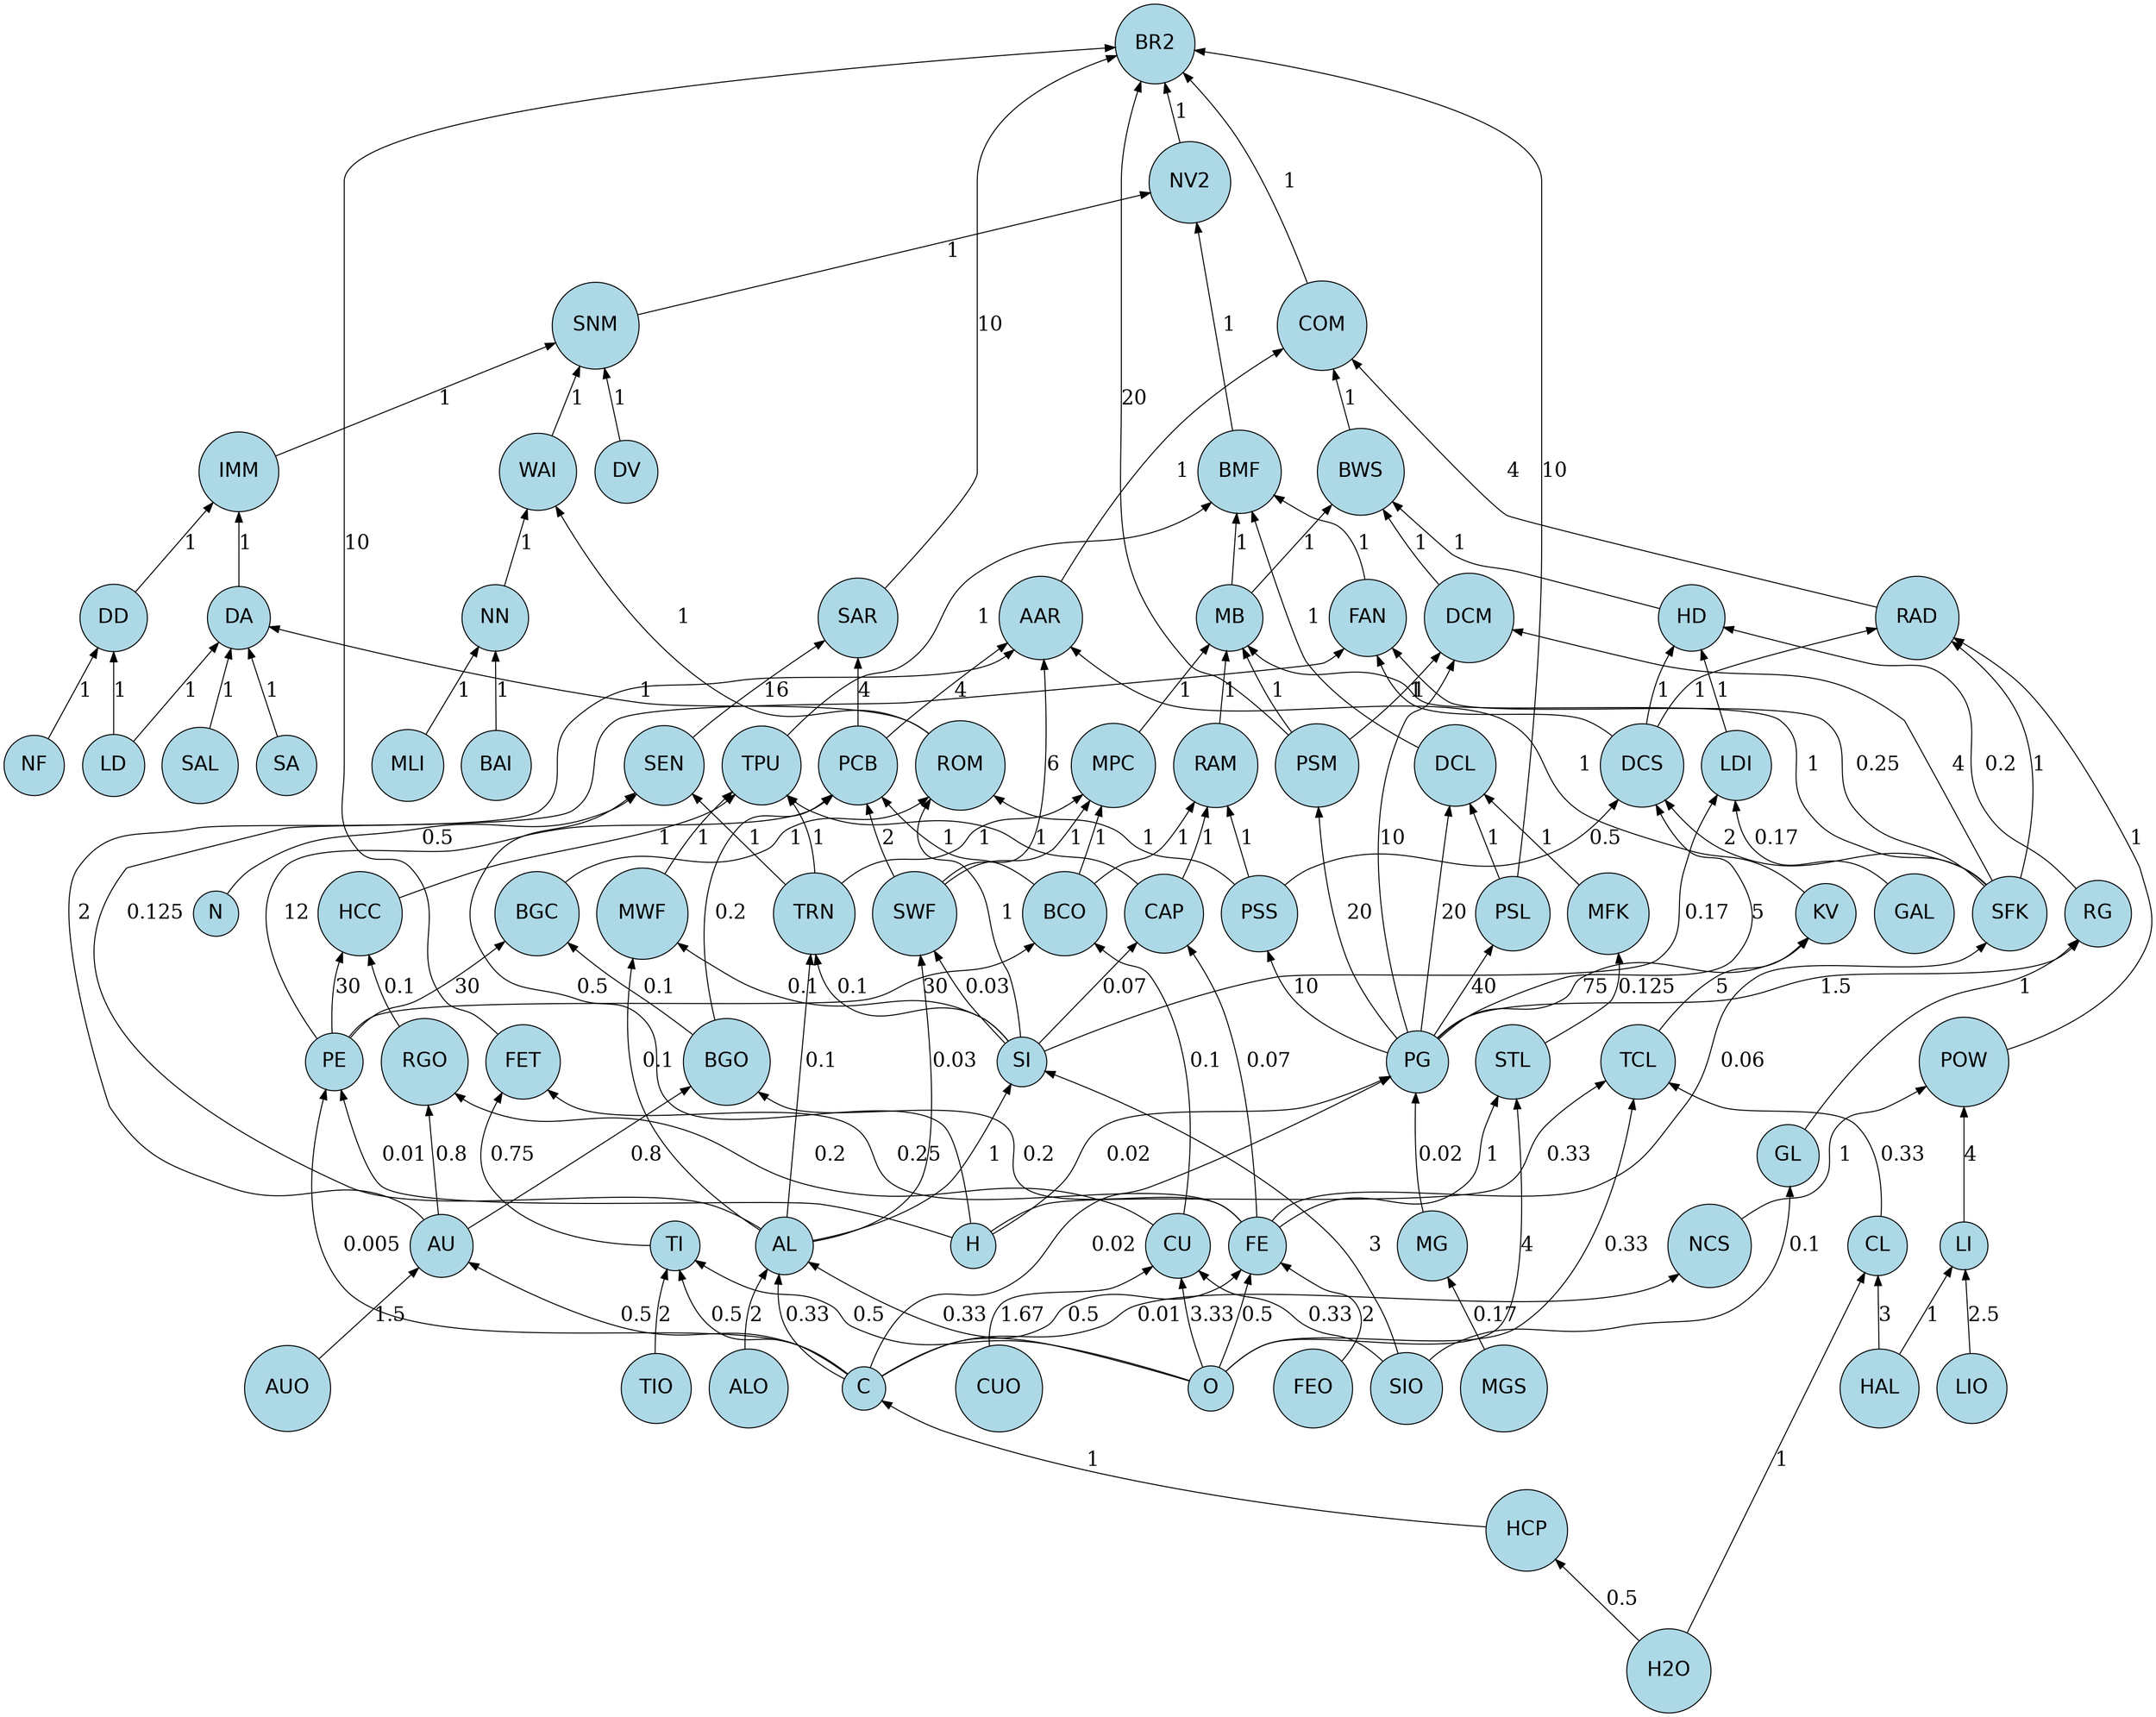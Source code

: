 graph ctree_graph {
bgcolor=white;
BR2 [fillcolor=lightblue, fontname=helvetica, fontsize=20, shape=circle, style=filled];
BR2 -- PSL
  [color=black, dir=back, fontsize=20, label=10
];
PSL
 [fillcolor=lightblue, fontname=helvetica, fontsize=20, shape=circle, style=filled];
PSL
 -- PG
  [color=black, dir=back, fontsize=20, label=40
];
PG
 [fillcolor=lightblue, fontname=helvetica, fontsize=20, shape=circle, style=filled];
PG
 -- H
  [color=black, dir=back, fontsize=20, label="0.02\n"];
H
 [fillcolor=lightblue, fontname=helvetica, fontsize=20, shape=circle, style=filled];
PG
 -- C
  [color=black, dir=back, fontsize=20, label="0.02\n"];
C
 [fillcolor=lightblue, fontname=helvetica, fontsize=20, shape=circle, style=filled];
C
 -- HCP
  [color=black, dir=back, fontsize=20, label=1
];
HCP
 [fillcolor=lightblue, fontname=helvetica, fontsize=20, shape=circle, style=filled];
HCP
 -- H2O
  [color=black, dir=back, fontsize=20, label="0.5\n"];
H2O
 [fillcolor=lightblue, fontname=helvetica, fontsize=20, shape=circle, style=filled];
PG
 -- MG
  [color=black, dir=back, fontsize=20, label="0.02\n"];
MG
 [fillcolor=lightblue, fontname=helvetica, fontsize=20, shape=circle, style=filled];
MG
 -- MGS
  [color=black, dir=back, fontsize=20, label="0.17\n"];
MGS
 [fillcolor=lightblue, fontname=helvetica, fontsize=20, shape=circle, style=filled];
BR2 -- PSM
  [color=black, dir=back, fontsize=20, label=20
];
PSM
 [fillcolor=lightblue, fontname=helvetica, fontsize=20, shape=circle, style=filled];
PSM
 -- PG
  [color=black, dir=back, fontsize=20, label=20
];
PG
 [fillcolor=lightblue, fontname=helvetica, fontsize=20, shape=circle, style=filled];
H
 [fillcolor=lightblue, fontname=helvetica, fontsize=20, shape=circle, style=filled];
C
 [fillcolor=lightblue, fontname=helvetica, fontsize=20, shape=circle, style=filled];
HCP
 [fillcolor=lightblue, fontname=helvetica, fontsize=20, shape=circle, style=filled];
H2O
 [fillcolor=lightblue, fontname=helvetica, fontsize=20, shape=circle, style=filled];
MG
 [fillcolor=lightblue, fontname=helvetica, fontsize=20, shape=circle, style=filled];
MGS
 [fillcolor=lightblue, fontname=helvetica, fontsize=20, shape=circle, style=filled];
BR2 -- FET
  [color=black, dir=back, fontsize=20, label=10
];
FET
 [fillcolor=lightblue, fontname=helvetica, fontsize=20, shape=circle, style=filled];
FET
 -- FE
  [color=black, dir=back, fontsize=20, label="0.25\n"];
FE
 [fillcolor=lightblue, fontname=helvetica, fontsize=20, shape=circle, style=filled];
FE
 -- FEO
  [color=black, dir=back, fontsize=20, label=2
];
FEO
 [fillcolor=lightblue, fontname=helvetica, fontsize=20, shape=circle, style=filled];
FE
 -- C
  [color=black, dir=back, fontsize=20, label="0.5\n"];
C
 [fillcolor=lightblue, fontname=helvetica, fontsize=20, shape=circle, style=filled];
HCP
 [fillcolor=lightblue, fontname=helvetica, fontsize=20, shape=circle, style=filled];
H2O
 [fillcolor=lightblue, fontname=helvetica, fontsize=20, shape=circle, style=filled];
FE
 -- O
  [color=black, dir=back, fontsize=20, label="0.5\n"];
O
 [fillcolor=lightblue, fontname=helvetica, fontsize=20, shape=circle, style=filled];
FET
 -- TI
  [color=black, dir=back, fontsize=20, label="0.75\n"];
TI
 [fillcolor=lightblue, fontname=helvetica, fontsize=20, shape=circle, style=filled];
TI
 -- TIO
  [color=black, dir=back, fontsize=20, label=2
];
TIO
 [fillcolor=lightblue, fontname=helvetica, fontsize=20, shape=circle, style=filled];
TI
 -- C
  [color=black, dir=back, fontsize=20, label="0.5\n"];
C
 [fillcolor=lightblue, fontname=helvetica, fontsize=20, shape=circle, style=filled];
HCP
 [fillcolor=lightblue, fontname=helvetica, fontsize=20, shape=circle, style=filled];
H2O
 [fillcolor=lightblue, fontname=helvetica, fontsize=20, shape=circle, style=filled];
TI
 -- O
  [color=black, dir=back, fontsize=20, label="0.5\n"];
O
 [fillcolor=lightblue, fontname=helvetica, fontsize=20, shape=circle, style=filled];
BR2 -- NV2
  [color=black, dir=back, fontsize=20, label=1
];
NV2
 [fillcolor=lightblue, fontname=helvetica, fontsize=20, shape=circle, style=filled];
NV2
 -- BMF
  [color=black, dir=back, fontsize=20, label=1
];
BMF
 [fillcolor=lightblue, fontname=helvetica, fontsize=20, shape=circle, style=filled];
BMF
 -- TPU
  [color=black, dir=back, fontsize=20, label=1
];
TPU
 [fillcolor=lightblue, fontname=helvetica, fontsize=20, shape=circle, style=filled];
TPU
 -- MWF
  [color=black, dir=back, fontsize=20, label=1
];
MWF
 [fillcolor=lightblue, fontname=helvetica, fontsize=20, shape=circle, style=filled];
MWF
 -- SI
  [color=black, dir=back, fontsize=20, label="0.1\n"];
SI
 [fillcolor=lightblue, fontname=helvetica, fontsize=20, shape=circle, style=filled];
SI
 -- SIO
  [color=black, dir=back, fontsize=20, label=3
];
SIO
 [fillcolor=lightblue, fontname=helvetica, fontsize=20, shape=circle, style=filled];
SI
 -- AL
  [color=black, dir=back, fontsize=20, label=1
];
AL
 [fillcolor=lightblue, fontname=helvetica, fontsize=20, shape=circle, style=filled];
AL
 -- ALO
  [color=black, dir=back, fontsize=20, label=2
];
ALO
 [fillcolor=lightblue, fontname=helvetica, fontsize=20, shape=circle, style=filled];
AL
 -- C
  [color=black, dir=back, fontsize=20, label="0.33\n"];
C
 [fillcolor=lightblue, fontname=helvetica, fontsize=20, shape=circle, style=filled];
HCP
 [fillcolor=lightblue, fontname=helvetica, fontsize=20, shape=circle, style=filled];
H2O
 [fillcolor=lightblue, fontname=helvetica, fontsize=20, shape=circle, style=filled];
AL
 -- O
  [color=black, dir=back, fontsize=20, label="0.33\n"];
O
 [fillcolor=lightblue, fontname=helvetica, fontsize=20, shape=circle, style=filled];
MWF
 -- AL
  [color=black, dir=back, fontsize=20, label="0.1\n"];
AL
 [fillcolor=lightblue, fontname=helvetica, fontsize=20, shape=circle, style=filled];
ALO
 [fillcolor=lightblue, fontname=helvetica, fontsize=20, shape=circle, style=filled];
C
 [fillcolor=lightblue, fontname=helvetica, fontsize=20, shape=circle, style=filled];
HCP
 [fillcolor=lightblue, fontname=helvetica, fontsize=20, shape=circle, style=filled];
H2O
 [fillcolor=lightblue, fontname=helvetica, fontsize=20, shape=circle, style=filled];
O
 [fillcolor=lightblue, fontname=helvetica, fontsize=20, shape=circle, style=filled];
TPU
 -- TRN
  [color=black, dir=back, fontsize=20, label=1
];
TRN
 [fillcolor=lightblue, fontname=helvetica, fontsize=20, shape=circle, style=filled];
TRN
 -- AL
  [color=black, dir=back, fontsize=20, label="0.1\n"];
AL
 [fillcolor=lightblue, fontname=helvetica, fontsize=20, shape=circle, style=filled];
ALO
 [fillcolor=lightblue, fontname=helvetica, fontsize=20, shape=circle, style=filled];
C
 [fillcolor=lightblue, fontname=helvetica, fontsize=20, shape=circle, style=filled];
HCP
 [fillcolor=lightblue, fontname=helvetica, fontsize=20, shape=circle, style=filled];
H2O
 [fillcolor=lightblue, fontname=helvetica, fontsize=20, shape=circle, style=filled];
O
 [fillcolor=lightblue, fontname=helvetica, fontsize=20, shape=circle, style=filled];
TRN
 -- SI
  [color=black, dir=back, fontsize=20, label="0.1\n"];
SI
 [fillcolor=lightblue, fontname=helvetica, fontsize=20, shape=circle, style=filled];
SIO
 [fillcolor=lightblue, fontname=helvetica, fontsize=20, shape=circle, style=filled];
AL
 [fillcolor=lightblue, fontname=helvetica, fontsize=20, shape=circle, style=filled];
ALO
 [fillcolor=lightblue, fontname=helvetica, fontsize=20, shape=circle, style=filled];
C
 [fillcolor=lightblue, fontname=helvetica, fontsize=20, shape=circle, style=filled];
HCP
 [fillcolor=lightblue, fontname=helvetica, fontsize=20, shape=circle, style=filled];
H2O
 [fillcolor=lightblue, fontname=helvetica, fontsize=20, shape=circle, style=filled];
O
 [fillcolor=lightblue, fontname=helvetica, fontsize=20, shape=circle, style=filled];
TPU
 -- CAP
  [color=black, dir=back, fontsize=20, label=1
];
CAP
 [fillcolor=lightblue, fontname=helvetica, fontsize=20, shape=circle, style=filled];
CAP
 -- SI
  [color=black, dir=back, fontsize=20, label="0.07\n"];
SI
 [fillcolor=lightblue, fontname=helvetica, fontsize=20, shape=circle, style=filled];
SIO
 [fillcolor=lightblue, fontname=helvetica, fontsize=20, shape=circle, style=filled];
AL
 [fillcolor=lightblue, fontname=helvetica, fontsize=20, shape=circle, style=filled];
ALO
 [fillcolor=lightblue, fontname=helvetica, fontsize=20, shape=circle, style=filled];
C
 [fillcolor=lightblue, fontname=helvetica, fontsize=20, shape=circle, style=filled];
HCP
 [fillcolor=lightblue, fontname=helvetica, fontsize=20, shape=circle, style=filled];
H2O
 [fillcolor=lightblue, fontname=helvetica, fontsize=20, shape=circle, style=filled];
O
 [fillcolor=lightblue, fontname=helvetica, fontsize=20, shape=circle, style=filled];
CAP
 -- FE
  [color=black, dir=back, fontsize=20, label="0.07\n"];
FE
 [fillcolor=lightblue, fontname=helvetica, fontsize=20, shape=circle, style=filled];
FEO
 [fillcolor=lightblue, fontname=helvetica, fontsize=20, shape=circle, style=filled];
C
 [fillcolor=lightblue, fontname=helvetica, fontsize=20, shape=circle, style=filled];
HCP
 [fillcolor=lightblue, fontname=helvetica, fontsize=20, shape=circle, style=filled];
H2O
 [fillcolor=lightblue, fontname=helvetica, fontsize=20, shape=circle, style=filled];
O
 [fillcolor=lightblue, fontname=helvetica, fontsize=20, shape=circle, style=filled];
TPU
 -- HCC
  [color=black, dir=back, fontsize=20, label=1
];
HCC
 [fillcolor=lightblue, fontname=helvetica, fontsize=20, shape=circle, style=filled];
HCC
 -- RGO
  [color=black, dir=back, fontsize=20, label="0.1\n"];
RGO
 [fillcolor=lightblue, fontname=helvetica, fontsize=20, shape=circle, style=filled];
RGO
 -- AU
  [color=black, dir=back, fontsize=20, label="0.8\n"];
AU
 [fillcolor=lightblue, fontname=helvetica, fontsize=20, shape=circle, style=filled];
AU
 -- C
  [color=black, dir=back, fontsize=20, label="0.5\n"];
C
 [fillcolor=lightblue, fontname=helvetica, fontsize=20, shape=circle, style=filled];
HCP
 [fillcolor=lightblue, fontname=helvetica, fontsize=20, shape=circle, style=filled];
H2O
 [fillcolor=lightblue, fontname=helvetica, fontsize=20, shape=circle, style=filled];
AU
 -- AUO
  [color=black, dir=back, fontsize=20, label="1.5\n"];
AUO
 [fillcolor=lightblue, fontname=helvetica, fontsize=20, shape=circle, style=filled];
RGO
 -- CU
  [color=black, dir=back, fontsize=20, label="0.2\n"];
CU
 [fillcolor=lightblue, fontname=helvetica, fontsize=20, shape=circle, style=filled];
CU
 -- CUO
  [color=black, dir=back, fontsize=20, label="1.67\n"];
CUO
 [fillcolor=lightblue, fontname=helvetica, fontsize=20, shape=circle, style=filled];
CU
 -- O
  [color=black, dir=back, fontsize=20, label="3.33\n"];
O
 [fillcolor=lightblue, fontname=helvetica, fontsize=20, shape=circle, style=filled];
CU
 -- SIO
  [color=black, dir=back, fontsize=20, label="0.33\n"];
SIO
 [fillcolor=lightblue, fontname=helvetica, fontsize=20, shape=circle, style=filled];
HCC
 -- PE
  [color=black, dir=back, fontsize=20, label=30
];
PE
 [fillcolor=lightblue, fontname=helvetica, fontsize=20, shape=circle, style=filled];
PE
 -- C
  [color=black, dir=back, fontsize=20, label="0.005\n"];
C
 [fillcolor=lightblue, fontname=helvetica, fontsize=20, shape=circle, style=filled];
HCP
 [fillcolor=lightblue, fontname=helvetica, fontsize=20, shape=circle, style=filled];
H2O
 [fillcolor=lightblue, fontname=helvetica, fontsize=20, shape=circle, style=filled];
PE
 -- H
  [color=black, dir=back, fontsize=20, label="0.01\n"];
H
 [fillcolor=lightblue, fontname=helvetica, fontsize=20, shape=circle, style=filled];
BMF
 -- FAN
  [color=black, dir=back, fontsize=20, label=1
];
FAN
 [fillcolor=lightblue, fontname=helvetica, fontsize=20, shape=circle, style=filled];
FAN
 -- AL
  [color=black, dir=back, fontsize=20, label="0.125\n"];
AL
 [fillcolor=lightblue, fontname=helvetica, fontsize=20, shape=circle, style=filled];
ALO
 [fillcolor=lightblue, fontname=helvetica, fontsize=20, shape=circle, style=filled];
C
 [fillcolor=lightblue, fontname=helvetica, fontsize=20, shape=circle, style=filled];
HCP
 [fillcolor=lightblue, fontname=helvetica, fontsize=20, shape=circle, style=filled];
H2O
 [fillcolor=lightblue, fontname=helvetica, fontsize=20, shape=circle, style=filled];
O
 [fillcolor=lightblue, fontname=helvetica, fontsize=20, shape=circle, style=filled];
FAN
 -- DCS
  [color=black, dir=back, fontsize=20, label=1
];
DCS
 [fillcolor=lightblue, fontname=helvetica, fontsize=20, shape=circle, style=filled];
DCS
 -- SFK
  [color=black, dir=back, fontsize=20, label=2
];
SFK
 [fillcolor=lightblue, fontname=helvetica, fontsize=20, shape=circle, style=filled];
SFK
 -- FE
  [color=black, dir=back, fontsize=20, label="0.06\n"];
FE
 [fillcolor=lightblue, fontname=helvetica, fontsize=20, shape=circle, style=filled];
FEO
 [fillcolor=lightblue, fontname=helvetica, fontsize=20, shape=circle, style=filled];
C
 [fillcolor=lightblue, fontname=helvetica, fontsize=20, shape=circle, style=filled];
HCP
 [fillcolor=lightblue, fontname=helvetica, fontsize=20, shape=circle, style=filled];
H2O
 [fillcolor=lightblue, fontname=helvetica, fontsize=20, shape=circle, style=filled];
O
 [fillcolor=lightblue, fontname=helvetica, fontsize=20, shape=circle, style=filled];
DCS
 -- PG
  [color=black, dir=back, fontsize=20, label=5
];
PG
 [fillcolor=lightblue, fontname=helvetica, fontsize=20, shape=circle, style=filled];
H
 [fillcolor=lightblue, fontname=helvetica, fontsize=20, shape=circle, style=filled];
C
 [fillcolor=lightblue, fontname=helvetica, fontsize=20, shape=circle, style=filled];
HCP
 [fillcolor=lightblue, fontname=helvetica, fontsize=20, shape=circle, style=filled];
H2O
 [fillcolor=lightblue, fontname=helvetica, fontsize=20, shape=circle, style=filled];
MG
 [fillcolor=lightblue, fontname=helvetica, fontsize=20, shape=circle, style=filled];
MGS
 [fillcolor=lightblue, fontname=helvetica, fontsize=20, shape=circle, style=filled];
DCS
 -- PSS
  [color=black, dir=back, fontsize=20, label="0.5\n"];
PSS
 [fillcolor=lightblue, fontname=helvetica, fontsize=20, shape=circle, style=filled];
PSS
 -- PG
  [color=black, dir=back, fontsize=20, label=10
];
PG
 [fillcolor=lightblue, fontname=helvetica, fontsize=20, shape=circle, style=filled];
H
 [fillcolor=lightblue, fontname=helvetica, fontsize=20, shape=circle, style=filled];
C
 [fillcolor=lightblue, fontname=helvetica, fontsize=20, shape=circle, style=filled];
HCP
 [fillcolor=lightblue, fontname=helvetica, fontsize=20, shape=circle, style=filled];
H2O
 [fillcolor=lightblue, fontname=helvetica, fontsize=20, shape=circle, style=filled];
MG
 [fillcolor=lightblue, fontname=helvetica, fontsize=20, shape=circle, style=filled];
MGS
 [fillcolor=lightblue, fontname=helvetica, fontsize=20, shape=circle, style=filled];
FAN
 -- SFK
  [color=black, dir=back, fontsize=20, label="0.25\n"];
SFK
 [fillcolor=lightblue, fontname=helvetica, fontsize=20, shape=circle, style=filled];
FE
 [fillcolor=lightblue, fontname=helvetica, fontsize=20, shape=circle, style=filled];
FEO
 [fillcolor=lightblue, fontname=helvetica, fontsize=20, shape=circle, style=filled];
C
 [fillcolor=lightblue, fontname=helvetica, fontsize=20, shape=circle, style=filled];
HCP
 [fillcolor=lightblue, fontname=helvetica, fontsize=20, shape=circle, style=filled];
H2O
 [fillcolor=lightblue, fontname=helvetica, fontsize=20, shape=circle, style=filled];
O
 [fillcolor=lightblue, fontname=helvetica, fontsize=20, shape=circle, style=filled];
BMF
 -- MB
  [color=black, dir=back, fontsize=20, label=1
];
MB
 [fillcolor=lightblue, fontname=helvetica, fontsize=20, shape=circle, style=filled];
MB
 -- RAM
  [color=black, dir=back, fontsize=20, label=1
];
RAM
 [fillcolor=lightblue, fontname=helvetica, fontsize=20, shape=circle, style=filled];
RAM
 -- PSS
  [color=black, dir=back, fontsize=20, label=1
];
PSS
 [fillcolor=lightblue, fontname=helvetica, fontsize=20, shape=circle, style=filled];
PG
 [fillcolor=lightblue, fontname=helvetica, fontsize=20, shape=circle, style=filled];
H
 [fillcolor=lightblue, fontname=helvetica, fontsize=20, shape=circle, style=filled];
C
 [fillcolor=lightblue, fontname=helvetica, fontsize=20, shape=circle, style=filled];
HCP
 [fillcolor=lightblue, fontname=helvetica, fontsize=20, shape=circle, style=filled];
H2O
 [fillcolor=lightblue, fontname=helvetica, fontsize=20, shape=circle, style=filled];
MG
 [fillcolor=lightblue, fontname=helvetica, fontsize=20, shape=circle, style=filled];
MGS
 [fillcolor=lightblue, fontname=helvetica, fontsize=20, shape=circle, style=filled];
RAM
 -- CAP
  [color=black, dir=back, fontsize=20, label=1
];
CAP
 [fillcolor=lightblue, fontname=helvetica, fontsize=20, shape=circle, style=filled];
SI
 [fillcolor=lightblue, fontname=helvetica, fontsize=20, shape=circle, style=filled];
SIO
 [fillcolor=lightblue, fontname=helvetica, fontsize=20, shape=circle, style=filled];
AL
 [fillcolor=lightblue, fontname=helvetica, fontsize=20, shape=circle, style=filled];
ALO
 [fillcolor=lightblue, fontname=helvetica, fontsize=20, shape=circle, style=filled];
C
 [fillcolor=lightblue, fontname=helvetica, fontsize=20, shape=circle, style=filled];
HCP
 [fillcolor=lightblue, fontname=helvetica, fontsize=20, shape=circle, style=filled];
H2O
 [fillcolor=lightblue, fontname=helvetica, fontsize=20, shape=circle, style=filled];
O
 [fillcolor=lightblue, fontname=helvetica, fontsize=20, shape=circle, style=filled];
FE
 [fillcolor=lightblue, fontname=helvetica, fontsize=20, shape=circle, style=filled];
FEO
 [fillcolor=lightblue, fontname=helvetica, fontsize=20, shape=circle, style=filled];
C
 [fillcolor=lightblue, fontname=helvetica, fontsize=20, shape=circle, style=filled];
HCP
 [fillcolor=lightblue, fontname=helvetica, fontsize=20, shape=circle, style=filled];
H2O
 [fillcolor=lightblue, fontname=helvetica, fontsize=20, shape=circle, style=filled];
O
 [fillcolor=lightblue, fontname=helvetica, fontsize=20, shape=circle, style=filled];
RAM
 -- BCO
  [color=black, dir=back, fontsize=20, label=1
];
BCO
 [fillcolor=lightblue, fontname=helvetica, fontsize=20, shape=circle, style=filled];
BCO
 -- CU
  [color=black, dir=back, fontsize=20, label="0.1\n"];
CU
 [fillcolor=lightblue, fontname=helvetica, fontsize=20, shape=circle, style=filled];
CUO
 [fillcolor=lightblue, fontname=helvetica, fontsize=20, shape=circle, style=filled];
O
 [fillcolor=lightblue, fontname=helvetica, fontsize=20, shape=circle, style=filled];
SIO
 [fillcolor=lightblue, fontname=helvetica, fontsize=20, shape=circle, style=filled];
BCO
 -- PE
  [color=black, dir=back, fontsize=20, label=30
];
PE
 [fillcolor=lightblue, fontname=helvetica, fontsize=20, shape=circle, style=filled];
C
 [fillcolor=lightblue, fontname=helvetica, fontsize=20, shape=circle, style=filled];
HCP
 [fillcolor=lightblue, fontname=helvetica, fontsize=20, shape=circle, style=filled];
H2O
 [fillcolor=lightblue, fontname=helvetica, fontsize=20, shape=circle, style=filled];
H
 [fillcolor=lightblue, fontname=helvetica, fontsize=20, shape=circle, style=filled];
MB
 -- MPC
  [color=black, dir=back, fontsize=20, label=1
];
MPC
 [fillcolor=lightblue, fontname=helvetica, fontsize=20, shape=circle, style=filled];
MPC
 -- SWF
  [color=black, dir=back, fontsize=20, label=1
];
SWF
 [fillcolor=lightblue, fontname=helvetica, fontsize=20, shape=circle, style=filled];
SWF
 -- SI
  [color=black, dir=back, fontsize=20, label="0.03\n"];
SI
 [fillcolor=lightblue, fontname=helvetica, fontsize=20, shape=circle, style=filled];
SIO
 [fillcolor=lightblue, fontname=helvetica, fontsize=20, shape=circle, style=filled];
AL
 [fillcolor=lightblue, fontname=helvetica, fontsize=20, shape=circle, style=filled];
ALO
 [fillcolor=lightblue, fontname=helvetica, fontsize=20, shape=circle, style=filled];
C
 [fillcolor=lightblue, fontname=helvetica, fontsize=20, shape=circle, style=filled];
HCP
 [fillcolor=lightblue, fontname=helvetica, fontsize=20, shape=circle, style=filled];
H2O
 [fillcolor=lightblue, fontname=helvetica, fontsize=20, shape=circle, style=filled];
O
 [fillcolor=lightblue, fontname=helvetica, fontsize=20, shape=circle, style=filled];
SWF
 -- AL
  [color=black, dir=back, fontsize=20, label="0.03\n"];
AL
 [fillcolor=lightblue, fontname=helvetica, fontsize=20, shape=circle, style=filled];
ALO
 [fillcolor=lightblue, fontname=helvetica, fontsize=20, shape=circle, style=filled];
C
 [fillcolor=lightblue, fontname=helvetica, fontsize=20, shape=circle, style=filled];
HCP
 [fillcolor=lightblue, fontname=helvetica, fontsize=20, shape=circle, style=filled];
H2O
 [fillcolor=lightblue, fontname=helvetica, fontsize=20, shape=circle, style=filled];
O
 [fillcolor=lightblue, fontname=helvetica, fontsize=20, shape=circle, style=filled];
MPC
 -- TRN
  [color=black, dir=back, fontsize=20, label=1
];
TRN
 [fillcolor=lightblue, fontname=helvetica, fontsize=20, shape=circle, style=filled];
AL
 [fillcolor=lightblue, fontname=helvetica, fontsize=20, shape=circle, style=filled];
ALO
 [fillcolor=lightblue, fontname=helvetica, fontsize=20, shape=circle, style=filled];
C
 [fillcolor=lightblue, fontname=helvetica, fontsize=20, shape=circle, style=filled];
HCP
 [fillcolor=lightblue, fontname=helvetica, fontsize=20, shape=circle, style=filled];
H2O
 [fillcolor=lightblue, fontname=helvetica, fontsize=20, shape=circle, style=filled];
O
 [fillcolor=lightblue, fontname=helvetica, fontsize=20, shape=circle, style=filled];
SI
 [fillcolor=lightblue, fontname=helvetica, fontsize=20, shape=circle, style=filled];
SIO
 [fillcolor=lightblue, fontname=helvetica, fontsize=20, shape=circle, style=filled];
AL
 [fillcolor=lightblue, fontname=helvetica, fontsize=20, shape=circle, style=filled];
ALO
 [fillcolor=lightblue, fontname=helvetica, fontsize=20, shape=circle, style=filled];
C
 [fillcolor=lightblue, fontname=helvetica, fontsize=20, shape=circle, style=filled];
HCP
 [fillcolor=lightblue, fontname=helvetica, fontsize=20, shape=circle, style=filled];
H2O
 [fillcolor=lightblue, fontname=helvetica, fontsize=20, shape=circle, style=filled];
O
 [fillcolor=lightblue, fontname=helvetica, fontsize=20, shape=circle, style=filled];
MPC
 -- BCO
  [color=black, dir=back, fontsize=20, label=1
];
BCO
 [fillcolor=lightblue, fontname=helvetica, fontsize=20, shape=circle, style=filled];
CU
 [fillcolor=lightblue, fontname=helvetica, fontsize=20, shape=circle, style=filled];
CUO
 [fillcolor=lightblue, fontname=helvetica, fontsize=20, shape=circle, style=filled];
O
 [fillcolor=lightblue, fontname=helvetica, fontsize=20, shape=circle, style=filled];
SIO
 [fillcolor=lightblue, fontname=helvetica, fontsize=20, shape=circle, style=filled];
PE
 [fillcolor=lightblue, fontname=helvetica, fontsize=20, shape=circle, style=filled];
C
 [fillcolor=lightblue, fontname=helvetica, fontsize=20, shape=circle, style=filled];
HCP
 [fillcolor=lightblue, fontname=helvetica, fontsize=20, shape=circle, style=filled];
H2O
 [fillcolor=lightblue, fontname=helvetica, fontsize=20, shape=circle, style=filled];
H
 [fillcolor=lightblue, fontname=helvetica, fontsize=20, shape=circle, style=filled];
MB
 -- PSM
  [color=black, dir=back, fontsize=20, label=1
];
PSM
 [fillcolor=lightblue, fontname=helvetica, fontsize=20, shape=circle, style=filled];
PG
 [fillcolor=lightblue, fontname=helvetica, fontsize=20, shape=circle, style=filled];
H
 [fillcolor=lightblue, fontname=helvetica, fontsize=20, shape=circle, style=filled];
C
 [fillcolor=lightblue, fontname=helvetica, fontsize=20, shape=circle, style=filled];
HCP
 [fillcolor=lightblue, fontname=helvetica, fontsize=20, shape=circle, style=filled];
H2O
 [fillcolor=lightblue, fontname=helvetica, fontsize=20, shape=circle, style=filled];
MG
 [fillcolor=lightblue, fontname=helvetica, fontsize=20, shape=circle, style=filled];
MGS
 [fillcolor=lightblue, fontname=helvetica, fontsize=20, shape=circle, style=filled];
MB
 -- SFK
  [color=black, dir=back, fontsize=20, label=1
];
SFK
 [fillcolor=lightblue, fontname=helvetica, fontsize=20, shape=circle, style=filled];
FE
 [fillcolor=lightblue, fontname=helvetica, fontsize=20, shape=circle, style=filled];
FEO
 [fillcolor=lightblue, fontname=helvetica, fontsize=20, shape=circle, style=filled];
C
 [fillcolor=lightblue, fontname=helvetica, fontsize=20, shape=circle, style=filled];
HCP
 [fillcolor=lightblue, fontname=helvetica, fontsize=20, shape=circle, style=filled];
H2O
 [fillcolor=lightblue, fontname=helvetica, fontsize=20, shape=circle, style=filled];
O
 [fillcolor=lightblue, fontname=helvetica, fontsize=20, shape=circle, style=filled];
BMF
 -- DCL
  [color=black, dir=back, fontsize=20, label=1
];
DCL
 [fillcolor=lightblue, fontname=helvetica, fontsize=20, shape=circle, style=filled];
DCL
 -- PSL
  [color=black, dir=back, fontsize=20, label=1
];
PSL
 [fillcolor=lightblue, fontname=helvetica, fontsize=20, shape=circle, style=filled];
PG
 [fillcolor=lightblue, fontname=helvetica, fontsize=20, shape=circle, style=filled];
H
 [fillcolor=lightblue, fontname=helvetica, fontsize=20, shape=circle, style=filled];
C
 [fillcolor=lightblue, fontname=helvetica, fontsize=20, shape=circle, style=filled];
HCP
 [fillcolor=lightblue, fontname=helvetica, fontsize=20, shape=circle, style=filled];
H2O
 [fillcolor=lightblue, fontname=helvetica, fontsize=20, shape=circle, style=filled];
MG
 [fillcolor=lightblue, fontname=helvetica, fontsize=20, shape=circle, style=filled];
MGS
 [fillcolor=lightblue, fontname=helvetica, fontsize=20, shape=circle, style=filled];
DCL
 -- MFK
  [color=black, dir=back, fontsize=20, label=1
];
MFK
 [fillcolor=lightblue, fontname=helvetica, fontsize=20, shape=circle, style=filled];
MFK
 -- STL
  [color=black, dir=back, fontsize=20, label="0.125\n"];
STL
 [fillcolor=lightblue, fontname=helvetica, fontsize=20, shape=circle, style=filled];
STL
 -- FE
  [color=black, dir=back, fontsize=20, label=1
];
FE
 [fillcolor=lightblue, fontname=helvetica, fontsize=20, shape=circle, style=filled];
FEO
 [fillcolor=lightblue, fontname=helvetica, fontsize=20, shape=circle, style=filled];
C
 [fillcolor=lightblue, fontname=helvetica, fontsize=20, shape=circle, style=filled];
HCP
 [fillcolor=lightblue, fontname=helvetica, fontsize=20, shape=circle, style=filled];
H2O
 [fillcolor=lightblue, fontname=helvetica, fontsize=20, shape=circle, style=filled];
O
 [fillcolor=lightblue, fontname=helvetica, fontsize=20, shape=circle, style=filled];
STL
 -- O
  [color=black, dir=back, fontsize=20, label=4
];
O
 [fillcolor=lightblue, fontname=helvetica, fontsize=20, shape=circle, style=filled];
DCL
 -- PG
  [color=black, dir=back, fontsize=20, label=20
];
PG
 [fillcolor=lightblue, fontname=helvetica, fontsize=20, shape=circle, style=filled];
H
 [fillcolor=lightblue, fontname=helvetica, fontsize=20, shape=circle, style=filled];
C
 [fillcolor=lightblue, fontname=helvetica, fontsize=20, shape=circle, style=filled];
HCP
 [fillcolor=lightblue, fontname=helvetica, fontsize=20, shape=circle, style=filled];
H2O
 [fillcolor=lightblue, fontname=helvetica, fontsize=20, shape=circle, style=filled];
MG
 [fillcolor=lightblue, fontname=helvetica, fontsize=20, shape=circle, style=filled];
MGS
 [fillcolor=lightblue, fontname=helvetica, fontsize=20, shape=circle, style=filled];
NV2
 -- SNM
  [color=black, dir=back, fontsize=20, label=1
];
SNM
 [fillcolor=lightblue, fontname=helvetica, fontsize=20, shape=circle, style=filled];
SNM
 -- WAI
  [color=black, dir=back, fontsize=20, label=1
];
WAI
 [fillcolor=lightblue, fontname=helvetica, fontsize=20, shape=circle, style=filled];
WAI
 -- NN
  [color=black, dir=back, fontsize=20, label=1
];
NN
 [fillcolor=lightblue, fontname=helvetica, fontsize=20, shape=circle, style=filled];
NN
 -- BAI
  [color=black, dir=back, fontsize=20, label=1
];
BAI
 [fillcolor=lightblue, fontname=helvetica, fontsize=20, shape=circle, style=filled];
NN
 -- MLI
  [color=black, dir=back, fontsize=20, label=1
];
MLI
 [fillcolor=lightblue, fontname=helvetica, fontsize=20, shape=circle, style=filled];
WAI
 -- ROM
  [color=black, dir=back, fontsize=20, label=1
];
ROM
 [fillcolor=lightblue, fontname=helvetica, fontsize=20, shape=circle, style=filled];
ROM
 -- PSS
  [color=black, dir=back, fontsize=20, label=1
];
PSS
 [fillcolor=lightblue, fontname=helvetica, fontsize=20, shape=circle, style=filled];
PG
 [fillcolor=lightblue, fontname=helvetica, fontsize=20, shape=circle, style=filled];
H
 [fillcolor=lightblue, fontname=helvetica, fontsize=20, shape=circle, style=filled];
C
 [fillcolor=lightblue, fontname=helvetica, fontsize=20, shape=circle, style=filled];
HCP
 [fillcolor=lightblue, fontname=helvetica, fontsize=20, shape=circle, style=filled];
H2O
 [fillcolor=lightblue, fontname=helvetica, fontsize=20, shape=circle, style=filled];
MG
 [fillcolor=lightblue, fontname=helvetica, fontsize=20, shape=circle, style=filled];
MGS
 [fillcolor=lightblue, fontname=helvetica, fontsize=20, shape=circle, style=filled];
ROM
 -- BGC
  [color=black, dir=back, fontsize=20, label=1
];
BGC
 [fillcolor=lightblue, fontname=helvetica, fontsize=20, shape=circle, style=filled];
BGC
 -- BGO
  [color=black, dir=back, fontsize=20, label="0.1\n"];
BGO
 [fillcolor=lightblue, fontname=helvetica, fontsize=20, shape=circle, style=filled];
BGO
 -- AU
  [color=black, dir=back, fontsize=20, label="0.8\n"];
AU
 [fillcolor=lightblue, fontname=helvetica, fontsize=20, shape=circle, style=filled];
C
 [fillcolor=lightblue, fontname=helvetica, fontsize=20, shape=circle, style=filled];
HCP
 [fillcolor=lightblue, fontname=helvetica, fontsize=20, shape=circle, style=filled];
H2O
 [fillcolor=lightblue, fontname=helvetica, fontsize=20, shape=circle, style=filled];
AUO
 [fillcolor=lightblue, fontname=helvetica, fontsize=20, shape=circle, style=filled];
BGO
 -- FE
  [color=black, dir=back, fontsize=20, label="0.2\n"];
FE
 [fillcolor=lightblue, fontname=helvetica, fontsize=20, shape=circle, style=filled];
FEO
 [fillcolor=lightblue, fontname=helvetica, fontsize=20, shape=circle, style=filled];
C
 [fillcolor=lightblue, fontname=helvetica, fontsize=20, shape=circle, style=filled];
HCP
 [fillcolor=lightblue, fontname=helvetica, fontsize=20, shape=circle, style=filled];
H2O
 [fillcolor=lightblue, fontname=helvetica, fontsize=20, shape=circle, style=filled];
O
 [fillcolor=lightblue, fontname=helvetica, fontsize=20, shape=circle, style=filled];
BGC
 -- PE
  [color=black, dir=back, fontsize=20, label=30
];
PE
 [fillcolor=lightblue, fontname=helvetica, fontsize=20, shape=circle, style=filled];
C
 [fillcolor=lightblue, fontname=helvetica, fontsize=20, shape=circle, style=filled];
HCP
 [fillcolor=lightblue, fontname=helvetica, fontsize=20, shape=circle, style=filled];
H2O
 [fillcolor=lightblue, fontname=helvetica, fontsize=20, shape=circle, style=filled];
H
 [fillcolor=lightblue, fontname=helvetica, fontsize=20, shape=circle, style=filled];
ROM
 -- SI
  [color=black, dir=back, fontsize=20, label=1
];
SI
 [fillcolor=lightblue, fontname=helvetica, fontsize=20, shape=circle, style=filled];
SIO
 [fillcolor=lightblue, fontname=helvetica, fontsize=20, shape=circle, style=filled];
AL
 [fillcolor=lightblue, fontname=helvetica, fontsize=20, shape=circle, style=filled];
ALO
 [fillcolor=lightblue, fontname=helvetica, fontsize=20, shape=circle, style=filled];
C
 [fillcolor=lightblue, fontname=helvetica, fontsize=20, shape=circle, style=filled];
HCP
 [fillcolor=lightblue, fontname=helvetica, fontsize=20, shape=circle, style=filled];
H2O
 [fillcolor=lightblue, fontname=helvetica, fontsize=20, shape=circle, style=filled];
O
 [fillcolor=lightblue, fontname=helvetica, fontsize=20, shape=circle, style=filled];
SNM
 -- DV
  [color=black, dir=back, fontsize=20, label=1
];
DV
 [fillcolor=lightblue, fontname=helvetica, fontsize=20, shape=circle, style=filled];
SNM
 -- IMM
  [color=black, dir=back, fontsize=20, label=1
];
IMM
 [fillcolor=lightblue, fontname=helvetica, fontsize=20, shape=circle, style=filled];
IMM
 -- DA
  [color=black, dir=back, fontsize=20, label=1
];
DA
 [fillcolor=lightblue, fontname=helvetica, fontsize=20, shape=circle, style=filled];
DA
 -- SAL
  [color=black, dir=back, fontsize=20, label=1
];
SAL
 [fillcolor=lightblue, fontname=helvetica, fontsize=20, shape=circle, style=filled];
DA
 -- LD
  [color=black, dir=back, fontsize=20, label=1
];
LD
 [fillcolor=lightblue, fontname=helvetica, fontsize=20, shape=circle, style=filled];
DA
 -- ROM
  [color=black, dir=back, fontsize=20, label=1
];
ROM
 [fillcolor=lightblue, fontname=helvetica, fontsize=20, shape=circle, style=filled];
PSS
 [fillcolor=lightblue, fontname=helvetica, fontsize=20, shape=circle, style=filled];
PG
 [fillcolor=lightblue, fontname=helvetica, fontsize=20, shape=circle, style=filled];
H
 [fillcolor=lightblue, fontname=helvetica, fontsize=20, shape=circle, style=filled];
C
 [fillcolor=lightblue, fontname=helvetica, fontsize=20, shape=circle, style=filled];
HCP
 [fillcolor=lightblue, fontname=helvetica, fontsize=20, shape=circle, style=filled];
H2O
 [fillcolor=lightblue, fontname=helvetica, fontsize=20, shape=circle, style=filled];
MG
 [fillcolor=lightblue, fontname=helvetica, fontsize=20, shape=circle, style=filled];
MGS
 [fillcolor=lightblue, fontname=helvetica, fontsize=20, shape=circle, style=filled];
BGC
 [fillcolor=lightblue, fontname=helvetica, fontsize=20, shape=circle, style=filled];
BGO
 [fillcolor=lightblue, fontname=helvetica, fontsize=20, shape=circle, style=filled];
AU
 [fillcolor=lightblue, fontname=helvetica, fontsize=20, shape=circle, style=filled];
C
 [fillcolor=lightblue, fontname=helvetica, fontsize=20, shape=circle, style=filled];
HCP
 [fillcolor=lightblue, fontname=helvetica, fontsize=20, shape=circle, style=filled];
H2O
 [fillcolor=lightblue, fontname=helvetica, fontsize=20, shape=circle, style=filled];
AUO
 [fillcolor=lightblue, fontname=helvetica, fontsize=20, shape=circle, style=filled];
FE
 [fillcolor=lightblue, fontname=helvetica, fontsize=20, shape=circle, style=filled];
FEO
 [fillcolor=lightblue, fontname=helvetica, fontsize=20, shape=circle, style=filled];
C
 [fillcolor=lightblue, fontname=helvetica, fontsize=20, shape=circle, style=filled];
HCP
 [fillcolor=lightblue, fontname=helvetica, fontsize=20, shape=circle, style=filled];
H2O
 [fillcolor=lightblue, fontname=helvetica, fontsize=20, shape=circle, style=filled];
O
 [fillcolor=lightblue, fontname=helvetica, fontsize=20, shape=circle, style=filled];
PE
 [fillcolor=lightblue, fontname=helvetica, fontsize=20, shape=circle, style=filled];
C
 [fillcolor=lightblue, fontname=helvetica, fontsize=20, shape=circle, style=filled];
HCP
 [fillcolor=lightblue, fontname=helvetica, fontsize=20, shape=circle, style=filled];
H2O
 [fillcolor=lightblue, fontname=helvetica, fontsize=20, shape=circle, style=filled];
H
 [fillcolor=lightblue, fontname=helvetica, fontsize=20, shape=circle, style=filled];
SI
 [fillcolor=lightblue, fontname=helvetica, fontsize=20, shape=circle, style=filled];
SIO
 [fillcolor=lightblue, fontname=helvetica, fontsize=20, shape=circle, style=filled];
AL
 [fillcolor=lightblue, fontname=helvetica, fontsize=20, shape=circle, style=filled];
ALO
 [fillcolor=lightblue, fontname=helvetica, fontsize=20, shape=circle, style=filled];
C
 [fillcolor=lightblue, fontname=helvetica, fontsize=20, shape=circle, style=filled];
HCP
 [fillcolor=lightblue, fontname=helvetica, fontsize=20, shape=circle, style=filled];
H2O
 [fillcolor=lightblue, fontname=helvetica, fontsize=20, shape=circle, style=filled];
O
 [fillcolor=lightblue, fontname=helvetica, fontsize=20, shape=circle, style=filled];
DA
 -- SA
  [color=black, dir=back, fontsize=20, label=1
];
SA
 [fillcolor=lightblue, fontname=helvetica, fontsize=20, shape=circle, style=filled];
IMM
 -- DD
  [color=black, dir=back, fontsize=20, label=1
];
DD
 [fillcolor=lightblue, fontname=helvetica, fontsize=20, shape=circle, style=filled];
DD
 -- NF
  [color=black, dir=back, fontsize=20, label=1
];
NF
 [fillcolor=lightblue, fontname=helvetica, fontsize=20, shape=circle, style=filled];
DD
 -- LD
  [color=black, dir=back, fontsize=20, label=1
];
LD
 [fillcolor=lightblue, fontname=helvetica, fontsize=20, shape=circle, style=filled];
BR2 -- SAR
  [color=black, dir=back, fontsize=20, label=10
];
SAR
 [fillcolor=lightblue, fontname=helvetica, fontsize=20, shape=circle, style=filled];
SAR
 -- SEN
  [color=black, dir=back, fontsize=20, label=16
];
SEN
 [fillcolor=lightblue, fontname=helvetica, fontsize=20, shape=circle, style=filled];
SEN
 -- TRN
  [color=black, dir=back, fontsize=20, label=1
];
TRN
 [fillcolor=lightblue, fontname=helvetica, fontsize=20, shape=circle, style=filled];
AL
 [fillcolor=lightblue, fontname=helvetica, fontsize=20, shape=circle, style=filled];
ALO
 [fillcolor=lightblue, fontname=helvetica, fontsize=20, shape=circle, style=filled];
C
 [fillcolor=lightblue, fontname=helvetica, fontsize=20, shape=circle, style=filled];
HCP
 [fillcolor=lightblue, fontname=helvetica, fontsize=20, shape=circle, style=filled];
H2O
 [fillcolor=lightblue, fontname=helvetica, fontsize=20, shape=circle, style=filled];
O
 [fillcolor=lightblue, fontname=helvetica, fontsize=20, shape=circle, style=filled];
SI
 [fillcolor=lightblue, fontname=helvetica, fontsize=20, shape=circle, style=filled];
SIO
 [fillcolor=lightblue, fontname=helvetica, fontsize=20, shape=circle, style=filled];
AL
 [fillcolor=lightblue, fontname=helvetica, fontsize=20, shape=circle, style=filled];
ALO
 [fillcolor=lightblue, fontname=helvetica, fontsize=20, shape=circle, style=filled];
C
 [fillcolor=lightblue, fontname=helvetica, fontsize=20, shape=circle, style=filled];
HCP
 [fillcolor=lightblue, fontname=helvetica, fontsize=20, shape=circle, style=filled];
H2O
 [fillcolor=lightblue, fontname=helvetica, fontsize=20, shape=circle, style=filled];
O
 [fillcolor=lightblue, fontname=helvetica, fontsize=20, shape=circle, style=filled];
SEN
 -- H
  [color=black, dir=back, fontsize=20, label="0.5\n"];
H
 [fillcolor=lightblue, fontname=helvetica, fontsize=20, shape=circle, style=filled];
SEN
 -- N
  [color=black, dir=back, fontsize=20, label="0.5\n"];
N
 [fillcolor=lightblue, fontname=helvetica, fontsize=20, shape=circle, style=filled];
SAR
 -- PCB
  [color=black, dir=back, fontsize=20, label=4
];
PCB
 [fillcolor=lightblue, fontname=helvetica, fontsize=20, shape=circle, style=filled];
PCB
 -- SWF
  [color=black, dir=back, fontsize=20, label=2
];
SWF
 [fillcolor=lightblue, fontname=helvetica, fontsize=20, shape=circle, style=filled];
SI
 [fillcolor=lightblue, fontname=helvetica, fontsize=20, shape=circle, style=filled];
SIO
 [fillcolor=lightblue, fontname=helvetica, fontsize=20, shape=circle, style=filled];
AL
 [fillcolor=lightblue, fontname=helvetica, fontsize=20, shape=circle, style=filled];
ALO
 [fillcolor=lightblue, fontname=helvetica, fontsize=20, shape=circle, style=filled];
C
 [fillcolor=lightblue, fontname=helvetica, fontsize=20, shape=circle, style=filled];
HCP
 [fillcolor=lightblue, fontname=helvetica, fontsize=20, shape=circle, style=filled];
H2O
 [fillcolor=lightblue, fontname=helvetica, fontsize=20, shape=circle, style=filled];
O
 [fillcolor=lightblue, fontname=helvetica, fontsize=20, shape=circle, style=filled];
AL
 [fillcolor=lightblue, fontname=helvetica, fontsize=20, shape=circle, style=filled];
ALO
 [fillcolor=lightblue, fontname=helvetica, fontsize=20, shape=circle, style=filled];
C
 [fillcolor=lightblue, fontname=helvetica, fontsize=20, shape=circle, style=filled];
HCP
 [fillcolor=lightblue, fontname=helvetica, fontsize=20, shape=circle, style=filled];
H2O
 [fillcolor=lightblue, fontname=helvetica, fontsize=20, shape=circle, style=filled];
O
 [fillcolor=lightblue, fontname=helvetica, fontsize=20, shape=circle, style=filled];
PCB
 -- BCO
  [color=black, dir=back, fontsize=20, label=1
];
BCO
 [fillcolor=lightblue, fontname=helvetica, fontsize=20, shape=circle, style=filled];
CU
 [fillcolor=lightblue, fontname=helvetica, fontsize=20, shape=circle, style=filled];
CUO
 [fillcolor=lightblue, fontname=helvetica, fontsize=20, shape=circle, style=filled];
O
 [fillcolor=lightblue, fontname=helvetica, fontsize=20, shape=circle, style=filled];
SIO
 [fillcolor=lightblue, fontname=helvetica, fontsize=20, shape=circle, style=filled];
PE
 [fillcolor=lightblue, fontname=helvetica, fontsize=20, shape=circle, style=filled];
C
 [fillcolor=lightblue, fontname=helvetica, fontsize=20, shape=circle, style=filled];
HCP
 [fillcolor=lightblue, fontname=helvetica, fontsize=20, shape=circle, style=filled];
H2O
 [fillcolor=lightblue, fontname=helvetica, fontsize=20, shape=circle, style=filled];
H
 [fillcolor=lightblue, fontname=helvetica, fontsize=20, shape=circle, style=filled];
PCB
 -- PE
  [color=black, dir=back, fontsize=20, label=12
];
PE
 [fillcolor=lightblue, fontname=helvetica, fontsize=20, shape=circle, style=filled];
C
 [fillcolor=lightblue, fontname=helvetica, fontsize=20, shape=circle, style=filled];
HCP
 [fillcolor=lightblue, fontname=helvetica, fontsize=20, shape=circle, style=filled];
H2O
 [fillcolor=lightblue, fontname=helvetica, fontsize=20, shape=circle, style=filled];
H
 [fillcolor=lightblue, fontname=helvetica, fontsize=20, shape=circle, style=filled];
PCB
 -- BGO
  [color=black, dir=back, fontsize=20, label="0.2\n"];
BGO
 [fillcolor=lightblue, fontname=helvetica, fontsize=20, shape=circle, style=filled];
AU
 [fillcolor=lightblue, fontname=helvetica, fontsize=20, shape=circle, style=filled];
C
 [fillcolor=lightblue, fontname=helvetica, fontsize=20, shape=circle, style=filled];
HCP
 [fillcolor=lightblue, fontname=helvetica, fontsize=20, shape=circle, style=filled];
H2O
 [fillcolor=lightblue, fontname=helvetica, fontsize=20, shape=circle, style=filled];
AUO
 [fillcolor=lightblue, fontname=helvetica, fontsize=20, shape=circle, style=filled];
FE
 [fillcolor=lightblue, fontname=helvetica, fontsize=20, shape=circle, style=filled];
FEO
 [fillcolor=lightblue, fontname=helvetica, fontsize=20, shape=circle, style=filled];
C
 [fillcolor=lightblue, fontname=helvetica, fontsize=20, shape=circle, style=filled];
HCP
 [fillcolor=lightblue, fontname=helvetica, fontsize=20, shape=circle, style=filled];
H2O
 [fillcolor=lightblue, fontname=helvetica, fontsize=20, shape=circle, style=filled];
O
 [fillcolor=lightblue, fontname=helvetica, fontsize=20, shape=circle, style=filled];
BR2 -- COM
  [color=black, dir=back, fontsize=20, label=1
];
COM
 [fillcolor=lightblue, fontname=helvetica, fontsize=20, shape=circle, style=filled];
COM
 -- BWS
  [color=black, dir=back, fontsize=20, label=1
];
BWS
 [fillcolor=lightblue, fontname=helvetica, fontsize=20, shape=circle, style=filled];
BWS
 -- MB
  [color=black, dir=back, fontsize=20, label=1
];
MB
 [fillcolor=lightblue, fontname=helvetica, fontsize=20, shape=circle, style=filled];
RAM
 [fillcolor=lightblue, fontname=helvetica, fontsize=20, shape=circle, style=filled];
PSS
 [fillcolor=lightblue, fontname=helvetica, fontsize=20, shape=circle, style=filled];
PG
 [fillcolor=lightblue, fontname=helvetica, fontsize=20, shape=circle, style=filled];
H
 [fillcolor=lightblue, fontname=helvetica, fontsize=20, shape=circle, style=filled];
C
 [fillcolor=lightblue, fontname=helvetica, fontsize=20, shape=circle, style=filled];
HCP
 [fillcolor=lightblue, fontname=helvetica, fontsize=20, shape=circle, style=filled];
H2O
 [fillcolor=lightblue, fontname=helvetica, fontsize=20, shape=circle, style=filled];
MG
 [fillcolor=lightblue, fontname=helvetica, fontsize=20, shape=circle, style=filled];
MGS
 [fillcolor=lightblue, fontname=helvetica, fontsize=20, shape=circle, style=filled];
CAP
 [fillcolor=lightblue, fontname=helvetica, fontsize=20, shape=circle, style=filled];
SI
 [fillcolor=lightblue, fontname=helvetica, fontsize=20, shape=circle, style=filled];
SIO
 [fillcolor=lightblue, fontname=helvetica, fontsize=20, shape=circle, style=filled];
AL
 [fillcolor=lightblue, fontname=helvetica, fontsize=20, shape=circle, style=filled];
ALO
 [fillcolor=lightblue, fontname=helvetica, fontsize=20, shape=circle, style=filled];
C
 [fillcolor=lightblue, fontname=helvetica, fontsize=20, shape=circle, style=filled];
HCP
 [fillcolor=lightblue, fontname=helvetica, fontsize=20, shape=circle, style=filled];
H2O
 [fillcolor=lightblue, fontname=helvetica, fontsize=20, shape=circle, style=filled];
O
 [fillcolor=lightblue, fontname=helvetica, fontsize=20, shape=circle, style=filled];
FE
 [fillcolor=lightblue, fontname=helvetica, fontsize=20, shape=circle, style=filled];
FEO
 [fillcolor=lightblue, fontname=helvetica, fontsize=20, shape=circle, style=filled];
C
 [fillcolor=lightblue, fontname=helvetica, fontsize=20, shape=circle, style=filled];
HCP
 [fillcolor=lightblue, fontname=helvetica, fontsize=20, shape=circle, style=filled];
H2O
 [fillcolor=lightblue, fontname=helvetica, fontsize=20, shape=circle, style=filled];
O
 [fillcolor=lightblue, fontname=helvetica, fontsize=20, shape=circle, style=filled];
BCO
 [fillcolor=lightblue, fontname=helvetica, fontsize=20, shape=circle, style=filled];
CU
 [fillcolor=lightblue, fontname=helvetica, fontsize=20, shape=circle, style=filled];
CUO
 [fillcolor=lightblue, fontname=helvetica, fontsize=20, shape=circle, style=filled];
O
 [fillcolor=lightblue, fontname=helvetica, fontsize=20, shape=circle, style=filled];
SIO
 [fillcolor=lightblue, fontname=helvetica, fontsize=20, shape=circle, style=filled];
PE
 [fillcolor=lightblue, fontname=helvetica, fontsize=20, shape=circle, style=filled];
C
 [fillcolor=lightblue, fontname=helvetica, fontsize=20, shape=circle, style=filled];
HCP
 [fillcolor=lightblue, fontname=helvetica, fontsize=20, shape=circle, style=filled];
H2O
 [fillcolor=lightblue, fontname=helvetica, fontsize=20, shape=circle, style=filled];
H
 [fillcolor=lightblue, fontname=helvetica, fontsize=20, shape=circle, style=filled];
MPC
 [fillcolor=lightblue, fontname=helvetica, fontsize=20, shape=circle, style=filled];
SWF
 [fillcolor=lightblue, fontname=helvetica, fontsize=20, shape=circle, style=filled];
SI
 [fillcolor=lightblue, fontname=helvetica, fontsize=20, shape=circle, style=filled];
SIO
 [fillcolor=lightblue, fontname=helvetica, fontsize=20, shape=circle, style=filled];
AL
 [fillcolor=lightblue, fontname=helvetica, fontsize=20, shape=circle, style=filled];
ALO
 [fillcolor=lightblue, fontname=helvetica, fontsize=20, shape=circle, style=filled];
C
 [fillcolor=lightblue, fontname=helvetica, fontsize=20, shape=circle, style=filled];
HCP
 [fillcolor=lightblue, fontname=helvetica, fontsize=20, shape=circle, style=filled];
H2O
 [fillcolor=lightblue, fontname=helvetica, fontsize=20, shape=circle, style=filled];
O
 [fillcolor=lightblue, fontname=helvetica, fontsize=20, shape=circle, style=filled];
AL
 [fillcolor=lightblue, fontname=helvetica, fontsize=20, shape=circle, style=filled];
ALO
 [fillcolor=lightblue, fontname=helvetica, fontsize=20, shape=circle, style=filled];
C
 [fillcolor=lightblue, fontname=helvetica, fontsize=20, shape=circle, style=filled];
HCP
 [fillcolor=lightblue, fontname=helvetica, fontsize=20, shape=circle, style=filled];
H2O
 [fillcolor=lightblue, fontname=helvetica, fontsize=20, shape=circle, style=filled];
O
 [fillcolor=lightblue, fontname=helvetica, fontsize=20, shape=circle, style=filled];
TRN
 [fillcolor=lightblue, fontname=helvetica, fontsize=20, shape=circle, style=filled];
AL
 [fillcolor=lightblue, fontname=helvetica, fontsize=20, shape=circle, style=filled];
ALO
 [fillcolor=lightblue, fontname=helvetica, fontsize=20, shape=circle, style=filled];
C
 [fillcolor=lightblue, fontname=helvetica, fontsize=20, shape=circle, style=filled];
HCP
 [fillcolor=lightblue, fontname=helvetica, fontsize=20, shape=circle, style=filled];
H2O
 [fillcolor=lightblue, fontname=helvetica, fontsize=20, shape=circle, style=filled];
O
 [fillcolor=lightblue, fontname=helvetica, fontsize=20, shape=circle, style=filled];
SI
 [fillcolor=lightblue, fontname=helvetica, fontsize=20, shape=circle, style=filled];
SIO
 [fillcolor=lightblue, fontname=helvetica, fontsize=20, shape=circle, style=filled];
AL
 [fillcolor=lightblue, fontname=helvetica, fontsize=20, shape=circle, style=filled];
ALO
 [fillcolor=lightblue, fontname=helvetica, fontsize=20, shape=circle, style=filled];
C
 [fillcolor=lightblue, fontname=helvetica, fontsize=20, shape=circle, style=filled];
HCP
 [fillcolor=lightblue, fontname=helvetica, fontsize=20, shape=circle, style=filled];
H2O
 [fillcolor=lightblue, fontname=helvetica, fontsize=20, shape=circle, style=filled];
O
 [fillcolor=lightblue, fontname=helvetica, fontsize=20, shape=circle, style=filled];
BCO
 [fillcolor=lightblue, fontname=helvetica, fontsize=20, shape=circle, style=filled];
CU
 [fillcolor=lightblue, fontname=helvetica, fontsize=20, shape=circle, style=filled];
CUO
 [fillcolor=lightblue, fontname=helvetica, fontsize=20, shape=circle, style=filled];
O
 [fillcolor=lightblue, fontname=helvetica, fontsize=20, shape=circle, style=filled];
SIO
 [fillcolor=lightblue, fontname=helvetica, fontsize=20, shape=circle, style=filled];
PE
 [fillcolor=lightblue, fontname=helvetica, fontsize=20, shape=circle, style=filled];
C
 [fillcolor=lightblue, fontname=helvetica, fontsize=20, shape=circle, style=filled];
HCP
 [fillcolor=lightblue, fontname=helvetica, fontsize=20, shape=circle, style=filled];
H2O
 [fillcolor=lightblue, fontname=helvetica, fontsize=20, shape=circle, style=filled];
H
 [fillcolor=lightblue, fontname=helvetica, fontsize=20, shape=circle, style=filled];
PSM
 [fillcolor=lightblue, fontname=helvetica, fontsize=20, shape=circle, style=filled];
PG
 [fillcolor=lightblue, fontname=helvetica, fontsize=20, shape=circle, style=filled];
H
 [fillcolor=lightblue, fontname=helvetica, fontsize=20, shape=circle, style=filled];
C
 [fillcolor=lightblue, fontname=helvetica, fontsize=20, shape=circle, style=filled];
HCP
 [fillcolor=lightblue, fontname=helvetica, fontsize=20, shape=circle, style=filled];
H2O
 [fillcolor=lightblue, fontname=helvetica, fontsize=20, shape=circle, style=filled];
MG
 [fillcolor=lightblue, fontname=helvetica, fontsize=20, shape=circle, style=filled];
MGS
 [fillcolor=lightblue, fontname=helvetica, fontsize=20, shape=circle, style=filled];
SFK
 [fillcolor=lightblue, fontname=helvetica, fontsize=20, shape=circle, style=filled];
FE
 [fillcolor=lightblue, fontname=helvetica, fontsize=20, shape=circle, style=filled];
FEO
 [fillcolor=lightblue, fontname=helvetica, fontsize=20, shape=circle, style=filled];
C
 [fillcolor=lightblue, fontname=helvetica, fontsize=20, shape=circle, style=filled];
HCP
 [fillcolor=lightblue, fontname=helvetica, fontsize=20, shape=circle, style=filled];
H2O
 [fillcolor=lightblue, fontname=helvetica, fontsize=20, shape=circle, style=filled];
O
 [fillcolor=lightblue, fontname=helvetica, fontsize=20, shape=circle, style=filled];
BWS
 -- DCM
  [color=black, dir=back, fontsize=20, label=1
];
DCM
 [fillcolor=lightblue, fontname=helvetica, fontsize=20, shape=circle, style=filled];
DCM
 -- PSM
  [color=black, dir=back, fontsize=20, label=1
];
PSM
 [fillcolor=lightblue, fontname=helvetica, fontsize=20, shape=circle, style=filled];
PG
 [fillcolor=lightblue, fontname=helvetica, fontsize=20, shape=circle, style=filled];
H
 [fillcolor=lightblue, fontname=helvetica, fontsize=20, shape=circle, style=filled];
C
 [fillcolor=lightblue, fontname=helvetica, fontsize=20, shape=circle, style=filled];
HCP
 [fillcolor=lightblue, fontname=helvetica, fontsize=20, shape=circle, style=filled];
H2O
 [fillcolor=lightblue, fontname=helvetica, fontsize=20, shape=circle, style=filled];
MG
 [fillcolor=lightblue, fontname=helvetica, fontsize=20, shape=circle, style=filled];
MGS
 [fillcolor=lightblue, fontname=helvetica, fontsize=20, shape=circle, style=filled];
DCM
 -- SFK
  [color=black, dir=back, fontsize=20, label=4
];
SFK
 [fillcolor=lightblue, fontname=helvetica, fontsize=20, shape=circle, style=filled];
FE
 [fillcolor=lightblue, fontname=helvetica, fontsize=20, shape=circle, style=filled];
FEO
 [fillcolor=lightblue, fontname=helvetica, fontsize=20, shape=circle, style=filled];
C
 [fillcolor=lightblue, fontname=helvetica, fontsize=20, shape=circle, style=filled];
HCP
 [fillcolor=lightblue, fontname=helvetica, fontsize=20, shape=circle, style=filled];
H2O
 [fillcolor=lightblue, fontname=helvetica, fontsize=20, shape=circle, style=filled];
O
 [fillcolor=lightblue, fontname=helvetica, fontsize=20, shape=circle, style=filled];
DCM
 -- PG
  [color=black, dir=back, fontsize=20, label=10
];
PG
 [fillcolor=lightblue, fontname=helvetica, fontsize=20, shape=circle, style=filled];
H
 [fillcolor=lightblue, fontname=helvetica, fontsize=20, shape=circle, style=filled];
C
 [fillcolor=lightblue, fontname=helvetica, fontsize=20, shape=circle, style=filled];
HCP
 [fillcolor=lightblue, fontname=helvetica, fontsize=20, shape=circle, style=filled];
H2O
 [fillcolor=lightblue, fontname=helvetica, fontsize=20, shape=circle, style=filled];
MG
 [fillcolor=lightblue, fontname=helvetica, fontsize=20, shape=circle, style=filled];
MGS
 [fillcolor=lightblue, fontname=helvetica, fontsize=20, shape=circle, style=filled];
BWS
 -- HD
  [color=black, dir=back, fontsize=20, label=1
];
HD
 [fillcolor=lightblue, fontname=helvetica, fontsize=20, shape=circle, style=filled];
HD
 -- RG
  [color=black, dir=back, fontsize=20, label="0.2\n"];
RG
 [fillcolor=lightblue, fontname=helvetica, fontsize=20, shape=circle, style=filled];
RG
 -- GL
  [color=black, dir=back, fontsize=20, label=1
];
GL
 [fillcolor=lightblue, fontname=helvetica, fontsize=20, shape=circle, style=filled];
GL
 -- SIO
  [color=black, dir=back, fontsize=20, label="0.1\n"];
SIO
 [fillcolor=lightblue, fontname=helvetica, fontsize=20, shape=circle, style=filled];
RG
 -- PG
  [color=black, dir=back, fontsize=20, label="1.5\n"];
PG
 [fillcolor=lightblue, fontname=helvetica, fontsize=20, shape=circle, style=filled];
H
 [fillcolor=lightblue, fontname=helvetica, fontsize=20, shape=circle, style=filled];
C
 [fillcolor=lightblue, fontname=helvetica, fontsize=20, shape=circle, style=filled];
HCP
 [fillcolor=lightblue, fontname=helvetica, fontsize=20, shape=circle, style=filled];
H2O
 [fillcolor=lightblue, fontname=helvetica, fontsize=20, shape=circle, style=filled];
MG
 [fillcolor=lightblue, fontname=helvetica, fontsize=20, shape=circle, style=filled];
MGS
 [fillcolor=lightblue, fontname=helvetica, fontsize=20, shape=circle, style=filled];
HD
 -- DCS
  [color=black, dir=back, fontsize=20, label=1
];
DCS
 [fillcolor=lightblue, fontname=helvetica, fontsize=20, shape=circle, style=filled];
SFK
 [fillcolor=lightblue, fontname=helvetica, fontsize=20, shape=circle, style=filled];
FE
 [fillcolor=lightblue, fontname=helvetica, fontsize=20, shape=circle, style=filled];
FEO
 [fillcolor=lightblue, fontname=helvetica, fontsize=20, shape=circle, style=filled];
C
 [fillcolor=lightblue, fontname=helvetica, fontsize=20, shape=circle, style=filled];
HCP
 [fillcolor=lightblue, fontname=helvetica, fontsize=20, shape=circle, style=filled];
H2O
 [fillcolor=lightblue, fontname=helvetica, fontsize=20, shape=circle, style=filled];
O
 [fillcolor=lightblue, fontname=helvetica, fontsize=20, shape=circle, style=filled];
PG
 [fillcolor=lightblue, fontname=helvetica, fontsize=20, shape=circle, style=filled];
H
 [fillcolor=lightblue, fontname=helvetica, fontsize=20, shape=circle, style=filled];
C
 [fillcolor=lightblue, fontname=helvetica, fontsize=20, shape=circle, style=filled];
HCP
 [fillcolor=lightblue, fontname=helvetica, fontsize=20, shape=circle, style=filled];
H2O
 [fillcolor=lightblue, fontname=helvetica, fontsize=20, shape=circle, style=filled];
MG
 [fillcolor=lightblue, fontname=helvetica, fontsize=20, shape=circle, style=filled];
MGS
 [fillcolor=lightblue, fontname=helvetica, fontsize=20, shape=circle, style=filled];
PSS
 [fillcolor=lightblue, fontname=helvetica, fontsize=20, shape=circle, style=filled];
PG
 [fillcolor=lightblue, fontname=helvetica, fontsize=20, shape=circle, style=filled];
H
 [fillcolor=lightblue, fontname=helvetica, fontsize=20, shape=circle, style=filled];
C
 [fillcolor=lightblue, fontname=helvetica, fontsize=20, shape=circle, style=filled];
HCP
 [fillcolor=lightblue, fontname=helvetica, fontsize=20, shape=circle, style=filled];
H2O
 [fillcolor=lightblue, fontname=helvetica, fontsize=20, shape=circle, style=filled];
MG
 [fillcolor=lightblue, fontname=helvetica, fontsize=20, shape=circle, style=filled];
MGS
 [fillcolor=lightblue, fontname=helvetica, fontsize=20, shape=circle, style=filled];
HD
 -- LDI
  [color=black, dir=back, fontsize=20, label=1
];
LDI
 [fillcolor=lightblue, fontname=helvetica, fontsize=20, shape=circle, style=filled];
LDI
 -- GAL
  [color=black, dir=back, fontsize=20, label="0.17\n"];
GAL
 [fillcolor=lightblue, fontname=helvetica, fontsize=20, shape=circle, style=filled];
LDI
 -- SI
  [color=black, dir=back, fontsize=20, label="0.17\n"];
SI
 [fillcolor=lightblue, fontname=helvetica, fontsize=20, shape=circle, style=filled];
SIO
 [fillcolor=lightblue, fontname=helvetica, fontsize=20, shape=circle, style=filled];
AL
 [fillcolor=lightblue, fontname=helvetica, fontsize=20, shape=circle, style=filled];
ALO
 [fillcolor=lightblue, fontname=helvetica, fontsize=20, shape=circle, style=filled];
C
 [fillcolor=lightblue, fontname=helvetica, fontsize=20, shape=circle, style=filled];
HCP
 [fillcolor=lightblue, fontname=helvetica, fontsize=20, shape=circle, style=filled];
H2O
 [fillcolor=lightblue, fontname=helvetica, fontsize=20, shape=circle, style=filled];
O
 [fillcolor=lightblue, fontname=helvetica, fontsize=20, shape=circle, style=filled];
COM
 -- AAR
  [color=black, dir=back, fontsize=20, label=1
];
AAR
 [fillcolor=lightblue, fontname=helvetica, fontsize=20, shape=circle, style=filled];
AAR
 -- KV
  [color=black, dir=back, fontsize=20, label=1
];
KV
 [fillcolor=lightblue, fontname=helvetica, fontsize=20, shape=circle, style=filled];
KV
 -- PG
  [color=black, dir=back, fontsize=20, label=75
];
PG
 [fillcolor=lightblue, fontname=helvetica, fontsize=20, shape=circle, style=filled];
H
 [fillcolor=lightblue, fontname=helvetica, fontsize=20, shape=circle, style=filled];
C
 [fillcolor=lightblue, fontname=helvetica, fontsize=20, shape=circle, style=filled];
HCP
 [fillcolor=lightblue, fontname=helvetica, fontsize=20, shape=circle, style=filled];
H2O
 [fillcolor=lightblue, fontname=helvetica, fontsize=20, shape=circle, style=filled];
MG
 [fillcolor=lightblue, fontname=helvetica, fontsize=20, shape=circle, style=filled];
MGS
 [fillcolor=lightblue, fontname=helvetica, fontsize=20, shape=circle, style=filled];
KV
 -- TCL
  [color=black, dir=back, fontsize=20, label=5
];
TCL
 [fillcolor=lightblue, fontname=helvetica, fontsize=20, shape=circle, style=filled];
TCL
 -- CL
  [color=black, dir=back, fontsize=20, label="0.33\n"];
CL
 [fillcolor=lightblue, fontname=helvetica, fontsize=20, shape=circle, style=filled];
CL
 -- HAL
  [color=black, dir=back, fontsize=20, label=3
];
HAL
 [fillcolor=lightblue, fontname=helvetica, fontsize=20, shape=circle, style=filled];
CL
 -- H2O
  [color=black, dir=back, fontsize=20, label=1
];
H2O
 [fillcolor=lightblue, fontname=helvetica, fontsize=20, shape=circle, style=filled];
TCL
 -- O
  [color=black, dir=back, fontsize=20, label="0.33\n"];
O
 [fillcolor=lightblue, fontname=helvetica, fontsize=20, shape=circle, style=filled];
TCL
 -- H
  [color=black, dir=back, fontsize=20, label="0.33\n"];
H
 [fillcolor=lightblue, fontname=helvetica, fontsize=20, shape=circle, style=filled];
AAR
 -- AU
  [color=black, dir=back, fontsize=20, label=2
];
AU
 [fillcolor=lightblue, fontname=helvetica, fontsize=20, shape=circle, style=filled];
C
 [fillcolor=lightblue, fontname=helvetica, fontsize=20, shape=circle, style=filled];
HCP
 [fillcolor=lightblue, fontname=helvetica, fontsize=20, shape=circle, style=filled];
H2O
 [fillcolor=lightblue, fontname=helvetica, fontsize=20, shape=circle, style=filled];
AUO
 [fillcolor=lightblue, fontname=helvetica, fontsize=20, shape=circle, style=filled];
AAR
 -- PCB
  [color=black, dir=back, fontsize=20, label=4
];
PCB
 [fillcolor=lightblue, fontname=helvetica, fontsize=20, shape=circle, style=filled];
SWF
 [fillcolor=lightblue, fontname=helvetica, fontsize=20, shape=circle, style=filled];
SI
 [fillcolor=lightblue, fontname=helvetica, fontsize=20, shape=circle, style=filled];
SIO
 [fillcolor=lightblue, fontname=helvetica, fontsize=20, shape=circle, style=filled];
AL
 [fillcolor=lightblue, fontname=helvetica, fontsize=20, shape=circle, style=filled];
ALO
 [fillcolor=lightblue, fontname=helvetica, fontsize=20, shape=circle, style=filled];
C
 [fillcolor=lightblue, fontname=helvetica, fontsize=20, shape=circle, style=filled];
HCP
 [fillcolor=lightblue, fontname=helvetica, fontsize=20, shape=circle, style=filled];
H2O
 [fillcolor=lightblue, fontname=helvetica, fontsize=20, shape=circle, style=filled];
O
 [fillcolor=lightblue, fontname=helvetica, fontsize=20, shape=circle, style=filled];
AL
 [fillcolor=lightblue, fontname=helvetica, fontsize=20, shape=circle, style=filled];
ALO
 [fillcolor=lightblue, fontname=helvetica, fontsize=20, shape=circle, style=filled];
C
 [fillcolor=lightblue, fontname=helvetica, fontsize=20, shape=circle, style=filled];
HCP
 [fillcolor=lightblue, fontname=helvetica, fontsize=20, shape=circle, style=filled];
H2O
 [fillcolor=lightblue, fontname=helvetica, fontsize=20, shape=circle, style=filled];
O
 [fillcolor=lightblue, fontname=helvetica, fontsize=20, shape=circle, style=filled];
BCO
 [fillcolor=lightblue, fontname=helvetica, fontsize=20, shape=circle, style=filled];
CU
 [fillcolor=lightblue, fontname=helvetica, fontsize=20, shape=circle, style=filled];
CUO
 [fillcolor=lightblue, fontname=helvetica, fontsize=20, shape=circle, style=filled];
O
 [fillcolor=lightblue, fontname=helvetica, fontsize=20, shape=circle, style=filled];
SIO
 [fillcolor=lightblue, fontname=helvetica, fontsize=20, shape=circle, style=filled];
PE
 [fillcolor=lightblue, fontname=helvetica, fontsize=20, shape=circle, style=filled];
C
 [fillcolor=lightblue, fontname=helvetica, fontsize=20, shape=circle, style=filled];
HCP
 [fillcolor=lightblue, fontname=helvetica, fontsize=20, shape=circle, style=filled];
H2O
 [fillcolor=lightblue, fontname=helvetica, fontsize=20, shape=circle, style=filled];
H
 [fillcolor=lightblue, fontname=helvetica, fontsize=20, shape=circle, style=filled];
PE
 [fillcolor=lightblue, fontname=helvetica, fontsize=20, shape=circle, style=filled];
C
 [fillcolor=lightblue, fontname=helvetica, fontsize=20, shape=circle, style=filled];
HCP
 [fillcolor=lightblue, fontname=helvetica, fontsize=20, shape=circle, style=filled];
H2O
 [fillcolor=lightblue, fontname=helvetica, fontsize=20, shape=circle, style=filled];
H
 [fillcolor=lightblue, fontname=helvetica, fontsize=20, shape=circle, style=filled];
BGO
 [fillcolor=lightblue, fontname=helvetica, fontsize=20, shape=circle, style=filled];
AU
 [fillcolor=lightblue, fontname=helvetica, fontsize=20, shape=circle, style=filled];
C
 [fillcolor=lightblue, fontname=helvetica, fontsize=20, shape=circle, style=filled];
HCP
 [fillcolor=lightblue, fontname=helvetica, fontsize=20, shape=circle, style=filled];
H2O
 [fillcolor=lightblue, fontname=helvetica, fontsize=20, shape=circle, style=filled];
AUO
 [fillcolor=lightblue, fontname=helvetica, fontsize=20, shape=circle, style=filled];
FE
 [fillcolor=lightblue, fontname=helvetica, fontsize=20, shape=circle, style=filled];
FEO
 [fillcolor=lightblue, fontname=helvetica, fontsize=20, shape=circle, style=filled];
C
 [fillcolor=lightblue, fontname=helvetica, fontsize=20, shape=circle, style=filled];
HCP
 [fillcolor=lightblue, fontname=helvetica, fontsize=20, shape=circle, style=filled];
H2O
 [fillcolor=lightblue, fontname=helvetica, fontsize=20, shape=circle, style=filled];
O
 [fillcolor=lightblue, fontname=helvetica, fontsize=20, shape=circle, style=filled];
AAR
 -- SWF
  [color=black, dir=back, fontsize=20, label=6
];
SWF
 [fillcolor=lightblue, fontname=helvetica, fontsize=20, shape=circle, style=filled];
SI
 [fillcolor=lightblue, fontname=helvetica, fontsize=20, shape=circle, style=filled];
SIO
 [fillcolor=lightblue, fontname=helvetica, fontsize=20, shape=circle, style=filled];
AL
 [fillcolor=lightblue, fontname=helvetica, fontsize=20, shape=circle, style=filled];
ALO
 [fillcolor=lightblue, fontname=helvetica, fontsize=20, shape=circle, style=filled];
C
 [fillcolor=lightblue, fontname=helvetica, fontsize=20, shape=circle, style=filled];
HCP
 [fillcolor=lightblue, fontname=helvetica, fontsize=20, shape=circle, style=filled];
H2O
 [fillcolor=lightblue, fontname=helvetica, fontsize=20, shape=circle, style=filled];
O
 [fillcolor=lightblue, fontname=helvetica, fontsize=20, shape=circle, style=filled];
AL
 [fillcolor=lightblue, fontname=helvetica, fontsize=20, shape=circle, style=filled];
ALO
 [fillcolor=lightblue, fontname=helvetica, fontsize=20, shape=circle, style=filled];
C
 [fillcolor=lightblue, fontname=helvetica, fontsize=20, shape=circle, style=filled];
HCP
 [fillcolor=lightblue, fontname=helvetica, fontsize=20, shape=circle, style=filled];
H2O
 [fillcolor=lightblue, fontname=helvetica, fontsize=20, shape=circle, style=filled];
O
 [fillcolor=lightblue, fontname=helvetica, fontsize=20, shape=circle, style=filled];
COM
 -- RAD
  [color=black, dir=back, fontsize=20, label=4
];
RAD
 [fillcolor=lightblue, fontname=helvetica, fontsize=20, shape=circle, style=filled];
RAD
 -- DCS
  [color=black, dir=back, fontsize=20, label=1
];
DCS
 [fillcolor=lightblue, fontname=helvetica, fontsize=20, shape=circle, style=filled];
SFK
 [fillcolor=lightblue, fontname=helvetica, fontsize=20, shape=circle, style=filled];
FE
 [fillcolor=lightblue, fontname=helvetica, fontsize=20, shape=circle, style=filled];
FEO
 [fillcolor=lightblue, fontname=helvetica, fontsize=20, shape=circle, style=filled];
C
 [fillcolor=lightblue, fontname=helvetica, fontsize=20, shape=circle, style=filled];
HCP
 [fillcolor=lightblue, fontname=helvetica, fontsize=20, shape=circle, style=filled];
H2O
 [fillcolor=lightblue, fontname=helvetica, fontsize=20, shape=circle, style=filled];
O
 [fillcolor=lightblue, fontname=helvetica, fontsize=20, shape=circle, style=filled];
PG
 [fillcolor=lightblue, fontname=helvetica, fontsize=20, shape=circle, style=filled];
H
 [fillcolor=lightblue, fontname=helvetica, fontsize=20, shape=circle, style=filled];
C
 [fillcolor=lightblue, fontname=helvetica, fontsize=20, shape=circle, style=filled];
HCP
 [fillcolor=lightblue, fontname=helvetica, fontsize=20, shape=circle, style=filled];
H2O
 [fillcolor=lightblue, fontname=helvetica, fontsize=20, shape=circle, style=filled];
MG
 [fillcolor=lightblue, fontname=helvetica, fontsize=20, shape=circle, style=filled];
MGS
 [fillcolor=lightblue, fontname=helvetica, fontsize=20, shape=circle, style=filled];
PSS
 [fillcolor=lightblue, fontname=helvetica, fontsize=20, shape=circle, style=filled];
PG
 [fillcolor=lightblue, fontname=helvetica, fontsize=20, shape=circle, style=filled];
H
 [fillcolor=lightblue, fontname=helvetica, fontsize=20, shape=circle, style=filled];
C
 [fillcolor=lightblue, fontname=helvetica, fontsize=20, shape=circle, style=filled];
HCP
 [fillcolor=lightblue, fontname=helvetica, fontsize=20, shape=circle, style=filled];
H2O
 [fillcolor=lightblue, fontname=helvetica, fontsize=20, shape=circle, style=filled];
MG
 [fillcolor=lightblue, fontname=helvetica, fontsize=20, shape=circle, style=filled];
MGS
 [fillcolor=lightblue, fontname=helvetica, fontsize=20, shape=circle, style=filled];
RAD
 -- SFK
  [color=black, dir=back, fontsize=20, label=1
];
SFK
 [fillcolor=lightblue, fontname=helvetica, fontsize=20, shape=circle, style=filled];
FE
 [fillcolor=lightblue, fontname=helvetica, fontsize=20, shape=circle, style=filled];
FEO
 [fillcolor=lightblue, fontname=helvetica, fontsize=20, shape=circle, style=filled];
C
 [fillcolor=lightblue, fontname=helvetica, fontsize=20, shape=circle, style=filled];
HCP
 [fillcolor=lightblue, fontname=helvetica, fontsize=20, shape=circle, style=filled];
H2O
 [fillcolor=lightblue, fontname=helvetica, fontsize=20, shape=circle, style=filled];
O
 [fillcolor=lightblue, fontname=helvetica, fontsize=20, shape=circle, style=filled];
RAD
 -- POW
  [color=black, dir=back, fontsize=20, label=1
];
POW
 [fillcolor=lightblue, fontname=helvetica, fontsize=20, shape=circle, style=filled];
POW
 -- NCS
  [color=black, dir=back, fontsize=20, label=1
];
NCS
 [fillcolor=lightblue, fontname=helvetica, fontsize=20, shape=circle, style=filled];
NCS
 -- C
  [color=black, dir=back, fontsize=20, label="0.01\n"];
C
 [fillcolor=lightblue, fontname=helvetica, fontsize=20, shape=circle, style=filled];
HCP
 [fillcolor=lightblue, fontname=helvetica, fontsize=20, shape=circle, style=filled];
H2O
 [fillcolor=lightblue, fontname=helvetica, fontsize=20, shape=circle, style=filled];
POW
 -- LI
  [color=black, dir=back, fontsize=20, label=4
];
LI
 [fillcolor=lightblue, fontname=helvetica, fontsize=20, shape=circle, style=filled];
LI
 -- LIO
  [color=black, dir=back, fontsize=20, label="2.5\n"];
LIO
 [fillcolor=lightblue, fontname=helvetica, fontsize=20, shape=circle, style=filled];
LI
 -- HAL
  [color=black, dir=back, fontsize=20, label=1
];
HAL
 [fillcolor=lightblue, fontname=helvetica, fontsize=20, shape=circle, style=filled];
}
